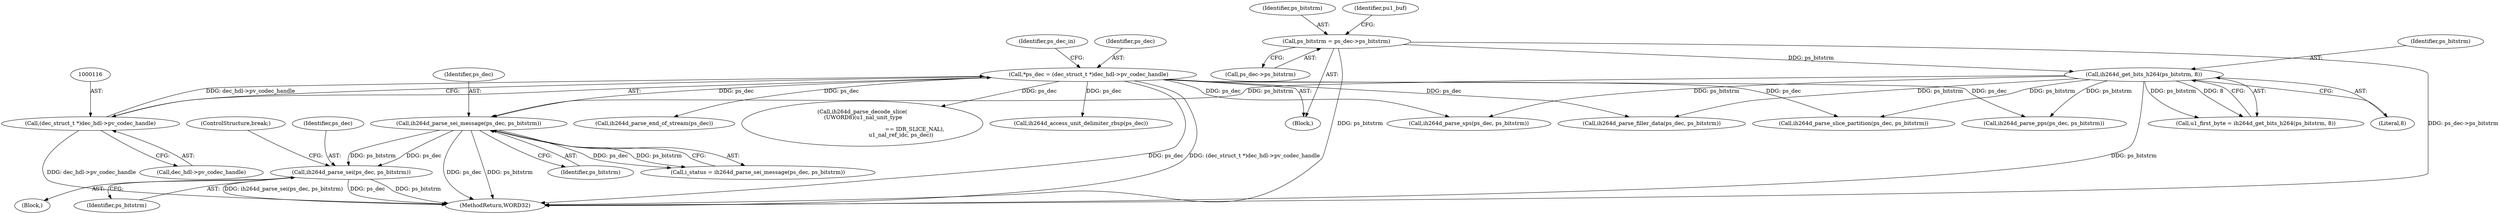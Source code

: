 digraph "0_Android_0b23c81c3dd9ec38f7e6806a3955fed1925541a0_0@pointer" {
"1000316" [label="(Call,ih264d_parse_sei(ps_dec, ps_bitstrm))"];
"1000307" [label="(Call,ih264d_parse_sei_message(ps_dec, ps_bitstrm))"];
"1000113" [label="(Call,*ps_dec = (dec_struct_t *)dec_hdl->pv_codec_handle)"];
"1000115" [label="(Call,(dec_struct_t *)dec_hdl->pv_codec_handle)"];
"1000166" [label="(Call,ih264d_get_bits_h264(ps_bitstrm, 8))"];
"1000141" [label="(Call,ps_bitstrm = ps_dec->ps_bitstrm)"];
"1000142" [label="(Identifier,ps_bitstrm)"];
"1000113" [label="(Call,*ps_dec = (dec_struct_t *)dec_hdl->pv_codec_handle)"];
"1000114" [label="(Identifier,ps_dec)"];
"1000317" [label="(Identifier,ps_dec)"];
"1000300" [label="(Block,)"];
"1000387" [label="(Call,ih264d_parse_end_of_stream(ps_dec))"];
"1000408" [label="(MethodReturn,WORD32)"];
"1000307" [label="(Call,ih264d_parse_sei_message(ps_dec, ps_bitstrm))"];
"1000167" [label="(Identifier,ps_bitstrm)"];
"1000143" [label="(Call,ps_dec->ps_bitstrm)"];
"1000122" [label="(Identifier,ps_dec_in)"];
"1000115" [label="(Call,(dec_struct_t *)dec_hdl->pv_codec_handle)"];
"1000220" [label="(Call,ih264d_parse_slice_partition(ps_dec, ps_bitstrm))"];
"1000147" [label="(Identifier,pu1_buf)"];
"1000117" [label="(Call,dec_hdl->pv_codec_handle)"];
"1000141" [label="(Call,ps_bitstrm = ps_dec->ps_bitstrm)"];
"1000110" [label="(Block,)"];
"1000352" [label="(Call,ih264d_parse_pps(ps_dec, ps_bitstrm))"];
"1000252" [label="(Call,ih264d_parse_decode_slice(\n (UWORD8)(u1_nal_unit_type\n\n                                                             == IDR_SLICE_NAL),\n                                             u1_nal_ref_idc, ps_dec))"];
"1000308" [label="(Identifier,ps_dec)"];
"1000166" [label="(Call,ih264d_get_bits_h264(ps_bitstrm, 8))"];
"1000168" [label="(Literal,8)"];
"1000318" [label="(Identifier,ps_bitstrm)"];
"1000319" [label="(ControlStructure,break;)"];
"1000327" [label="(Call,ih264d_parse_sps(ps_dec, ps_bitstrm))"];
"1000164" [label="(Call,u1_first_byte = ih264d_get_bits_h264(ps_bitstrm, 8))"];
"1000397" [label="(Call,ih264d_parse_filler_data(ps_dec, ps_bitstrm))"];
"1000377" [label="(Call,ih264d_access_unit_delimiter_rbsp(ps_dec))"];
"1000305" [label="(Call,i_status = ih264d_parse_sei_message(ps_dec, ps_bitstrm))"];
"1000316" [label="(Call,ih264d_parse_sei(ps_dec, ps_bitstrm))"];
"1000309" [label="(Identifier,ps_bitstrm)"];
"1000316" -> "1000300"  [label="AST: "];
"1000316" -> "1000318"  [label="CFG: "];
"1000317" -> "1000316"  [label="AST: "];
"1000318" -> "1000316"  [label="AST: "];
"1000319" -> "1000316"  [label="CFG: "];
"1000316" -> "1000408"  [label="DDG: ps_bitstrm"];
"1000316" -> "1000408"  [label="DDG: ih264d_parse_sei(ps_dec, ps_bitstrm)"];
"1000316" -> "1000408"  [label="DDG: ps_dec"];
"1000307" -> "1000316"  [label="DDG: ps_dec"];
"1000307" -> "1000316"  [label="DDG: ps_bitstrm"];
"1000307" -> "1000305"  [label="AST: "];
"1000307" -> "1000309"  [label="CFG: "];
"1000308" -> "1000307"  [label="AST: "];
"1000309" -> "1000307"  [label="AST: "];
"1000305" -> "1000307"  [label="CFG: "];
"1000307" -> "1000408"  [label="DDG: ps_bitstrm"];
"1000307" -> "1000408"  [label="DDG: ps_dec"];
"1000307" -> "1000305"  [label="DDG: ps_dec"];
"1000307" -> "1000305"  [label="DDG: ps_bitstrm"];
"1000113" -> "1000307"  [label="DDG: ps_dec"];
"1000166" -> "1000307"  [label="DDG: ps_bitstrm"];
"1000113" -> "1000110"  [label="AST: "];
"1000113" -> "1000115"  [label="CFG: "];
"1000114" -> "1000113"  [label="AST: "];
"1000115" -> "1000113"  [label="AST: "];
"1000122" -> "1000113"  [label="CFG: "];
"1000113" -> "1000408"  [label="DDG: ps_dec"];
"1000113" -> "1000408"  [label="DDG: (dec_struct_t *)dec_hdl->pv_codec_handle"];
"1000115" -> "1000113"  [label="DDG: dec_hdl->pv_codec_handle"];
"1000113" -> "1000220"  [label="DDG: ps_dec"];
"1000113" -> "1000252"  [label="DDG: ps_dec"];
"1000113" -> "1000327"  [label="DDG: ps_dec"];
"1000113" -> "1000352"  [label="DDG: ps_dec"];
"1000113" -> "1000377"  [label="DDG: ps_dec"];
"1000113" -> "1000387"  [label="DDG: ps_dec"];
"1000113" -> "1000397"  [label="DDG: ps_dec"];
"1000115" -> "1000117"  [label="CFG: "];
"1000116" -> "1000115"  [label="AST: "];
"1000117" -> "1000115"  [label="AST: "];
"1000115" -> "1000408"  [label="DDG: dec_hdl->pv_codec_handle"];
"1000166" -> "1000164"  [label="AST: "];
"1000166" -> "1000168"  [label="CFG: "];
"1000167" -> "1000166"  [label="AST: "];
"1000168" -> "1000166"  [label="AST: "];
"1000164" -> "1000166"  [label="CFG: "];
"1000166" -> "1000408"  [label="DDG: ps_bitstrm"];
"1000166" -> "1000164"  [label="DDG: ps_bitstrm"];
"1000166" -> "1000164"  [label="DDG: 8"];
"1000141" -> "1000166"  [label="DDG: ps_bitstrm"];
"1000166" -> "1000220"  [label="DDG: ps_bitstrm"];
"1000166" -> "1000327"  [label="DDG: ps_bitstrm"];
"1000166" -> "1000352"  [label="DDG: ps_bitstrm"];
"1000166" -> "1000397"  [label="DDG: ps_bitstrm"];
"1000141" -> "1000110"  [label="AST: "];
"1000141" -> "1000143"  [label="CFG: "];
"1000142" -> "1000141"  [label="AST: "];
"1000143" -> "1000141"  [label="AST: "];
"1000147" -> "1000141"  [label="CFG: "];
"1000141" -> "1000408"  [label="DDG: ps_bitstrm"];
"1000141" -> "1000408"  [label="DDG: ps_dec->ps_bitstrm"];
}
